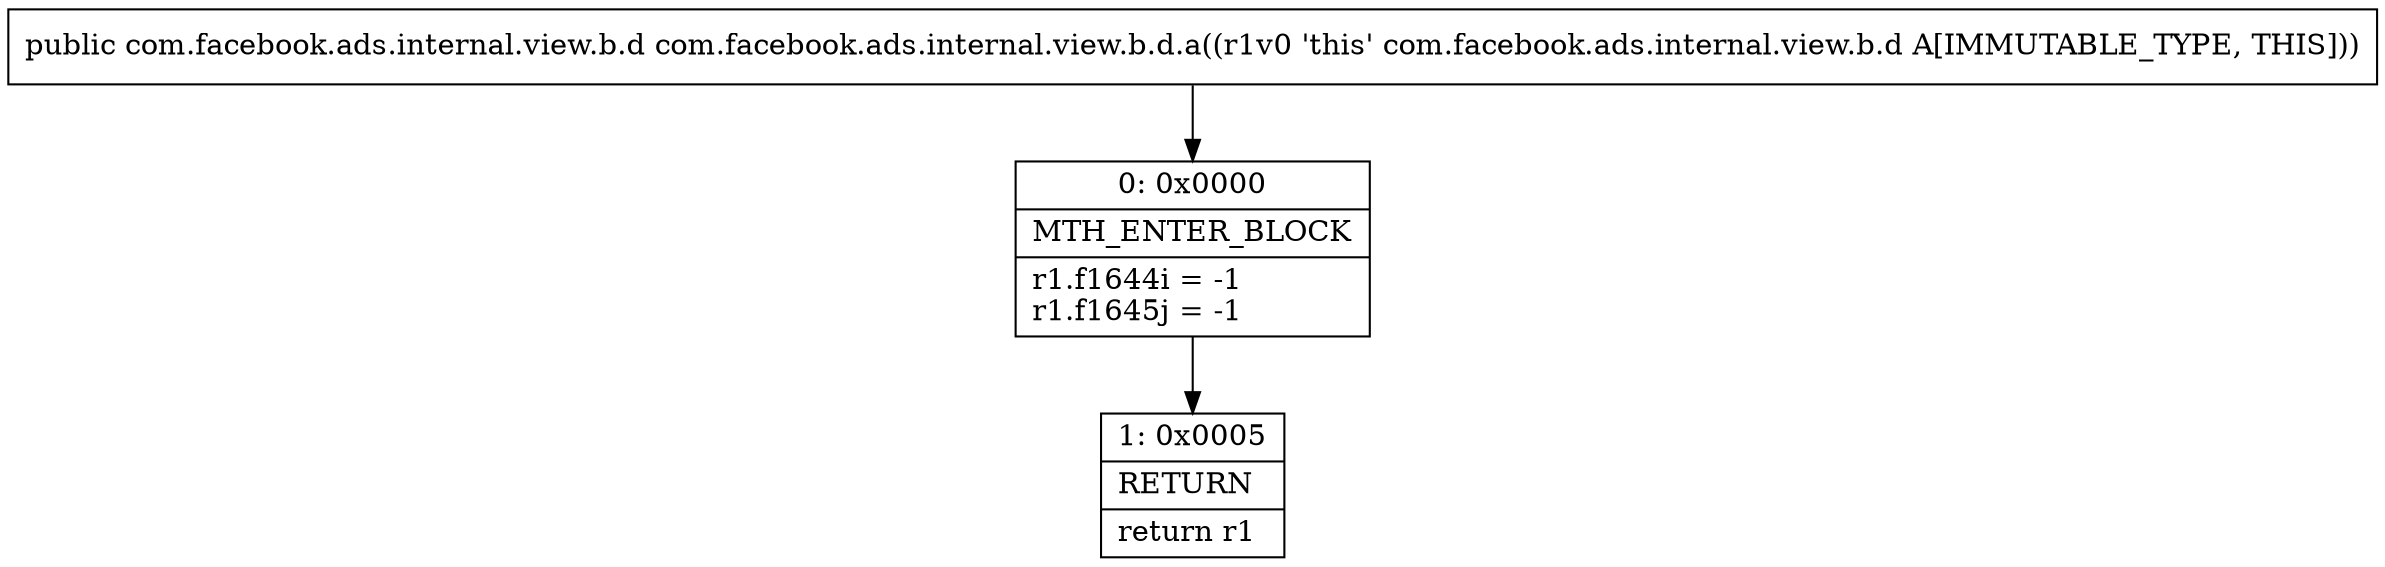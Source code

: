 digraph "CFG forcom.facebook.ads.internal.view.b.d.a()Lcom\/facebook\/ads\/internal\/view\/b\/d;" {
Node_0 [shape=record,label="{0\:\ 0x0000|MTH_ENTER_BLOCK\l|r1.f1644i = \-1\lr1.f1645j = \-1\l}"];
Node_1 [shape=record,label="{1\:\ 0x0005|RETURN\l|return r1\l}"];
MethodNode[shape=record,label="{public com.facebook.ads.internal.view.b.d com.facebook.ads.internal.view.b.d.a((r1v0 'this' com.facebook.ads.internal.view.b.d A[IMMUTABLE_TYPE, THIS])) }"];
MethodNode -> Node_0;
Node_0 -> Node_1;
}

